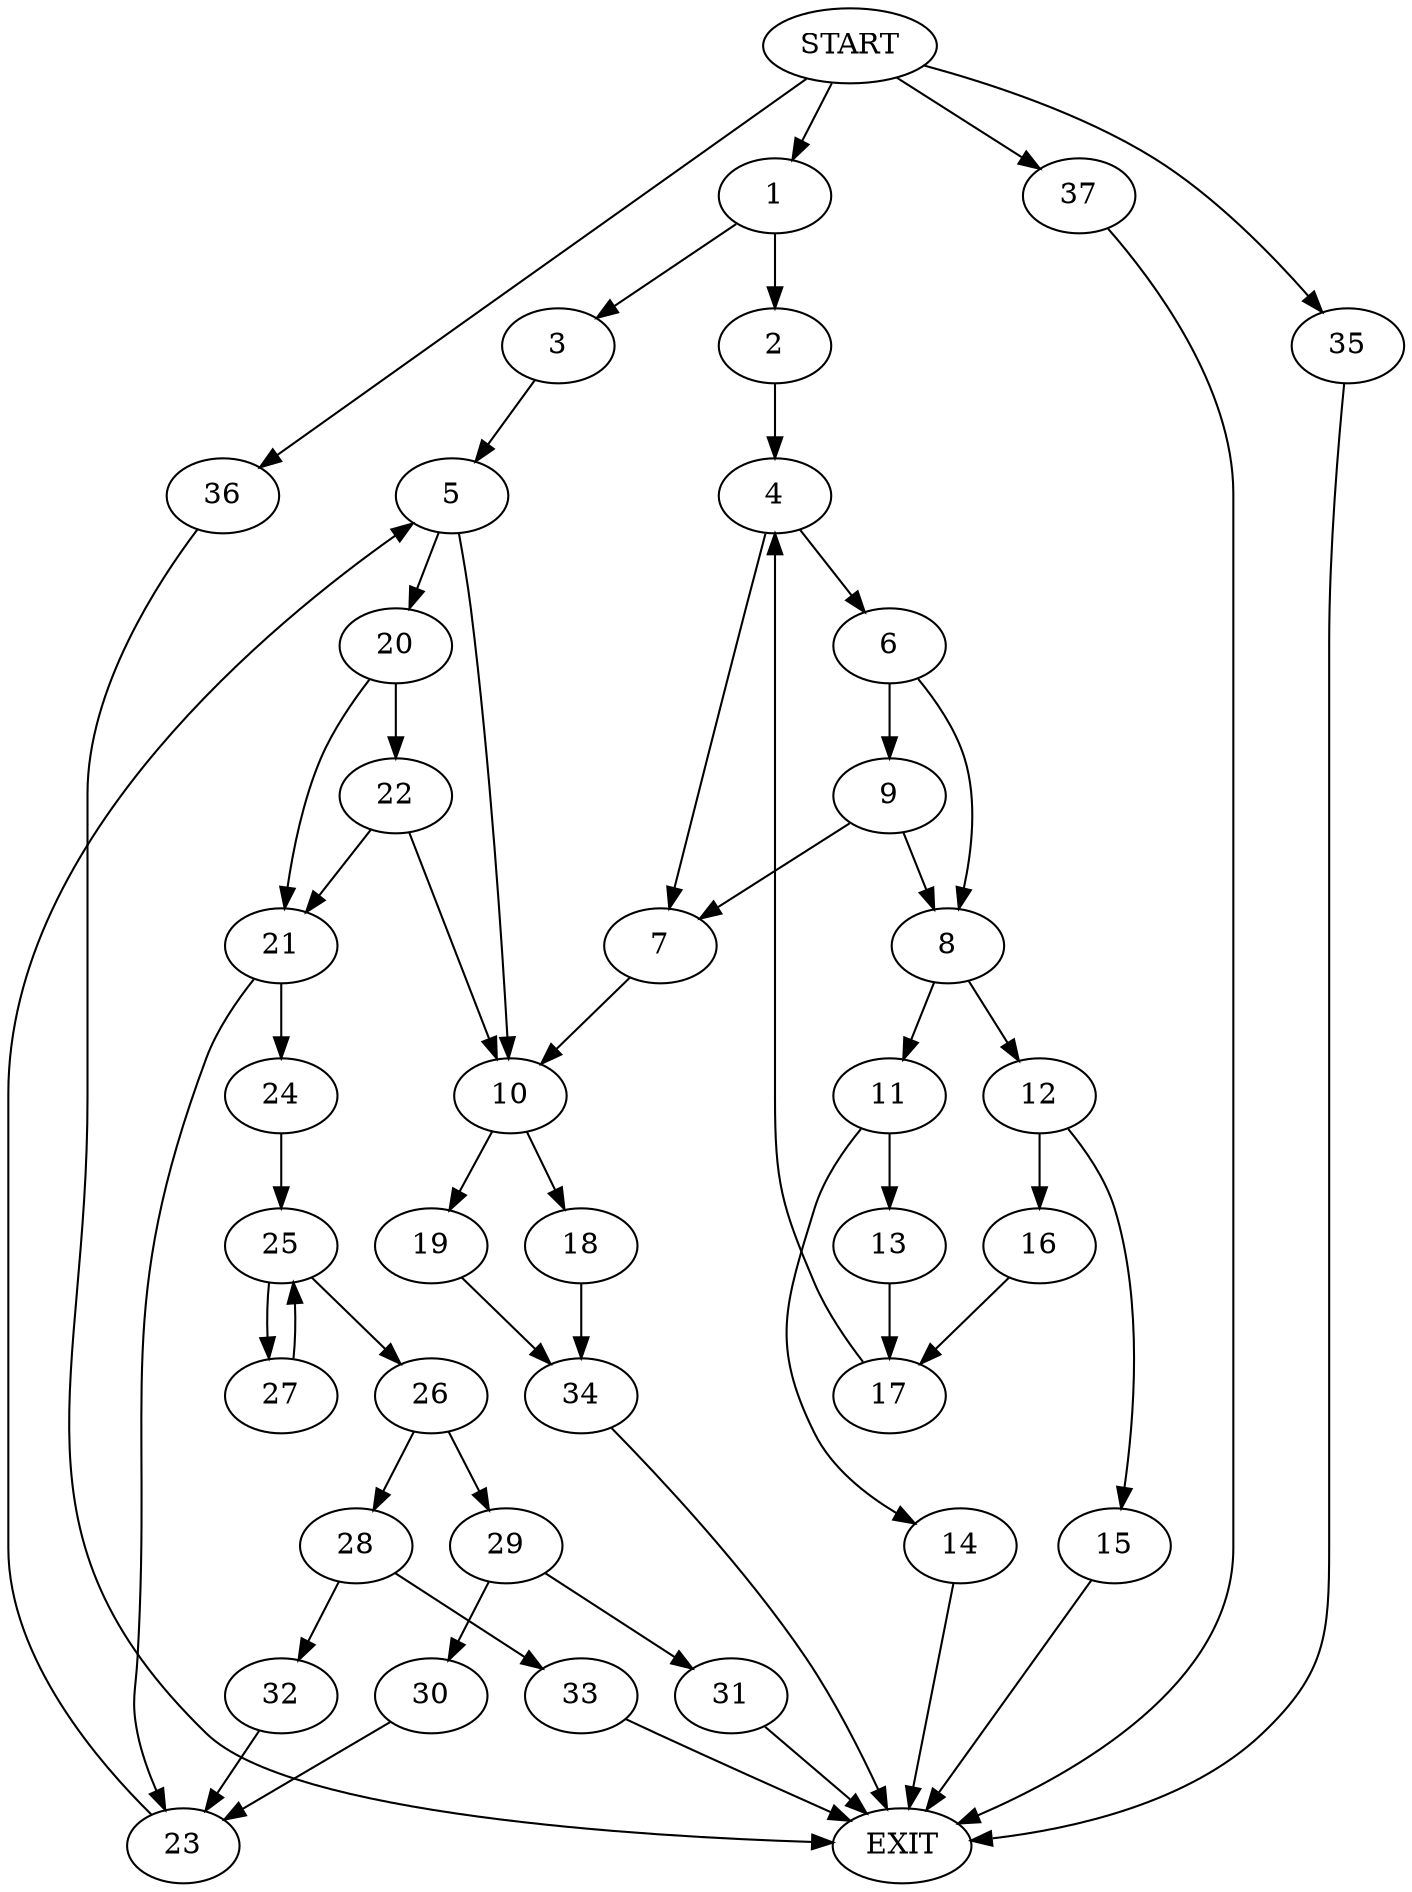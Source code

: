 digraph {
0 [label="START"]
38 [label="EXIT"]
0 -> 1
1 -> 2
1 -> 3
2 -> 4
3 -> 5
4 -> 6
4 -> 7
6 -> 8
6 -> 9
7 -> 10
8 -> 11
8 -> 12
9 -> 8
9 -> 7
11 -> 13
11 -> 14
12 -> 15
12 -> 16
14 -> 38
13 -> 17
17 -> 4
15 -> 38
16 -> 17
10 -> 18
10 -> 19
5 -> 20
5 -> 10
20 -> 21
20 -> 22
21 -> 23
21 -> 24
22 -> 21
22 -> 10
24 -> 25
23 -> 5
25 -> 26
25 -> 27
26 -> 28
26 -> 29
27 -> 25
29 -> 30
29 -> 31
28 -> 32
28 -> 33
33 -> 38
32 -> 23
31 -> 38
30 -> 23
19 -> 34
18 -> 34
0 -> 35
35 -> 38
0 -> 36
36 -> 38
0 -> 37
37 -> 38
34 -> 38
}
